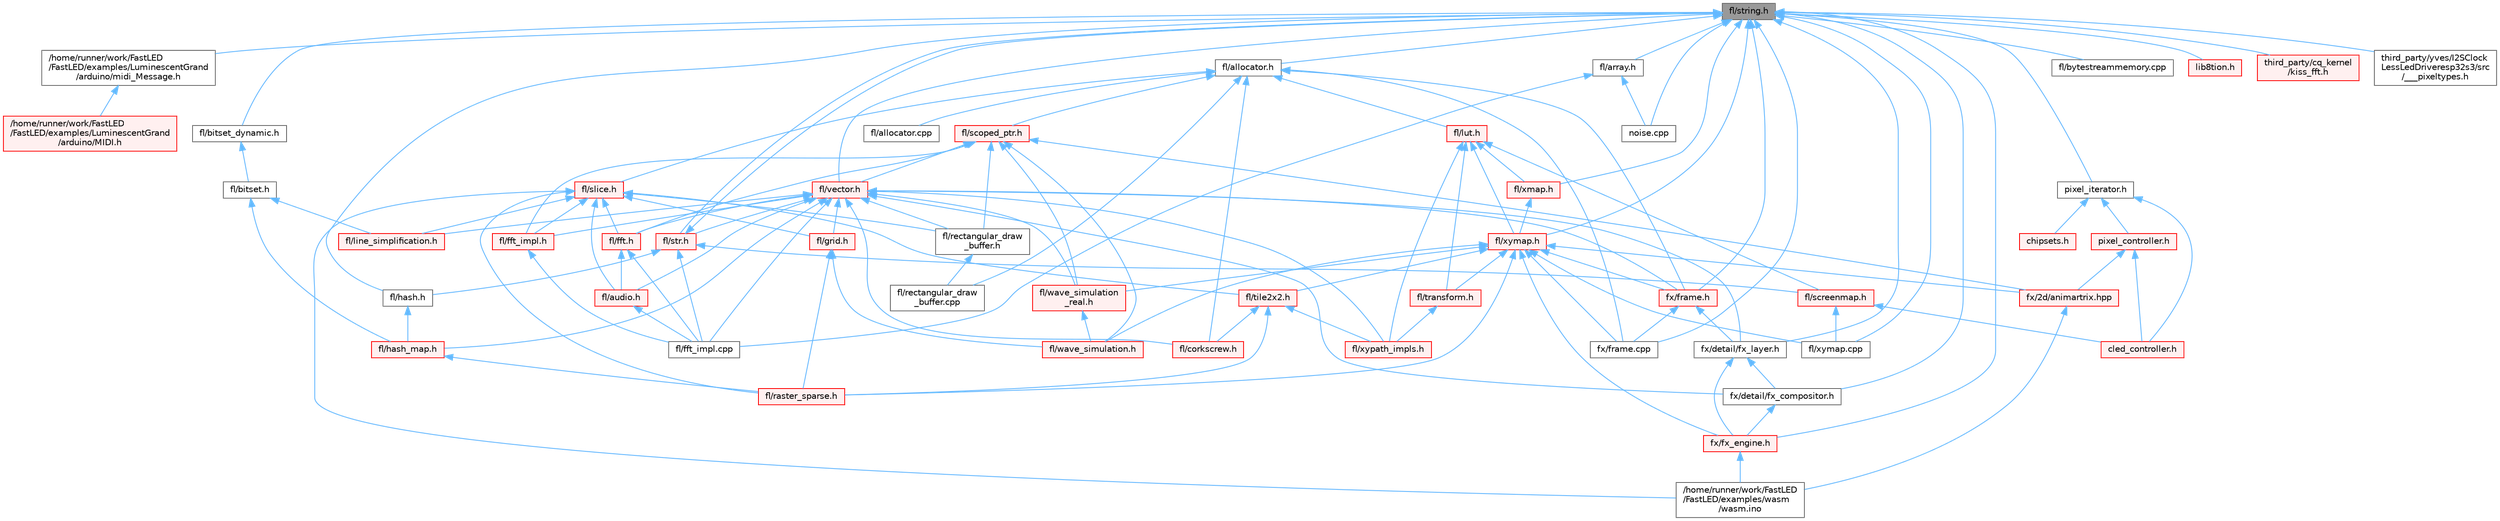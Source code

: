digraph "fl/string.h"
{
 // INTERACTIVE_SVG=YES
 // LATEX_PDF_SIZE
  bgcolor="transparent";
  edge [fontname=Helvetica,fontsize=10,labelfontname=Helvetica,labelfontsize=10];
  node [fontname=Helvetica,fontsize=10,shape=box,height=0.2,width=0.4];
  Node1 [id="Node000001",label="fl/string.h",height=0.2,width=0.4,color="gray40", fillcolor="grey60", style="filled", fontcolor="black",tooltip=" "];
  Node1 -> Node2 [id="edge1_Node000001_Node000002",dir="back",color="steelblue1",style="solid",tooltip=" "];
  Node2 [id="Node000002",label="/home/runner/work/FastLED\l/FastLED/examples/LuminescentGrand\l/arduino/midi_Message.h",height=0.2,width=0.4,color="grey40", fillcolor="white", style="filled",URL="$d0/d7c/midi___message_8h.html",tooltip="MIDI Library for the Arduino - Message struct definition."];
  Node2 -> Node3 [id="edge2_Node000002_Node000003",dir="back",color="steelblue1",style="solid",tooltip=" "];
  Node3 [id="Node000003",label="/home/runner/work/FastLED\l/FastLED/examples/LuminescentGrand\l/arduino/MIDI.h",height=0.2,width=0.4,color="red", fillcolor="#FFF0F0", style="filled",URL="$d6/d27/_m_i_d_i_8h.html",tooltip="MIDI Library for the Arduino."];
  Node1 -> Node5 [id="edge3_Node000001_Node000005",dir="back",color="steelblue1",style="solid",tooltip=" "];
  Node5 [id="Node000005",label="fl/allocator.h",height=0.2,width=0.4,color="grey40", fillcolor="white", style="filled",URL="$da/da9/allocator_8h.html",tooltip=" "];
  Node5 -> Node6 [id="edge4_Node000005_Node000006",dir="back",color="steelblue1",style="solid",tooltip=" "];
  Node6 [id="Node000006",label="fl/allocator.cpp",height=0.2,width=0.4,color="grey40", fillcolor="white", style="filled",URL="$d6/d89/allocator_8cpp.html",tooltip=" "];
  Node5 -> Node7 [id="edge5_Node000005_Node000007",dir="back",color="steelblue1",style="solid",tooltip=" "];
  Node7 [id="Node000007",label="fl/corkscrew.h",height=0.2,width=0.4,color="red", fillcolor="#FFF0F0", style="filled",URL="$d1/dd4/src_2fl_2corkscrew_8h.html",tooltip="Corkscrew projection utilities."];
  Node5 -> Node11 [id="edge6_Node000005_Node000011",dir="back",color="steelblue1",style="solid",tooltip=" "];
  Node11 [id="Node000011",label="fl/lut.h",height=0.2,width=0.4,color="red", fillcolor="#FFF0F0", style="filled",URL="$db/d54/lut_8h.html",tooltip=" "];
  Node11 -> Node12 [id="edge7_Node000011_Node000012",dir="back",color="steelblue1",style="solid",tooltip=" "];
  Node12 [id="Node000012",label="fl/screenmap.h",height=0.2,width=0.4,color="red", fillcolor="#FFF0F0", style="filled",URL="$d7/d97/screenmap_8h.html",tooltip=" "];
  Node12 -> Node25 [id="edge8_Node000012_Node000025",dir="back",color="steelblue1",style="solid",tooltip=" "];
  Node25 [id="Node000025",label="cled_controller.h",height=0.2,width=0.4,color="red", fillcolor="#FFF0F0", style="filled",URL="$db/d6d/cled__controller_8h.html",tooltip="base definitions used by led controllers for writing out led data"];
  Node12 -> Node165 [id="edge9_Node000012_Node000165",dir="back",color="steelblue1",style="solid",tooltip=" "];
  Node165 [id="Node000165",label="fl/xymap.cpp",height=0.2,width=0.4,color="grey40", fillcolor="white", style="filled",URL="$d7/d09/xymap_8cpp.html",tooltip=" "];
  Node11 -> Node167 [id="edge10_Node000011_Node000167",dir="back",color="steelblue1",style="solid",tooltip=" "];
  Node167 [id="Node000167",label="fl/transform.h",height=0.2,width=0.4,color="red", fillcolor="#FFF0F0", style="filled",URL="$d2/d80/transform_8h.html",tooltip=" "];
  Node167 -> Node175 [id="edge11_Node000167_Node000175",dir="back",color="steelblue1",style="solid",tooltip=" "];
  Node175 [id="Node000175",label="fl/xypath_impls.h",height=0.2,width=0.4,color="red", fillcolor="#FFF0F0", style="filled",URL="$d8/d5f/xypath__impls_8h.html",tooltip=" "];
  Node11 -> Node178 [id="edge12_Node000011_Node000178",dir="back",color="steelblue1",style="solid",tooltip=" "];
  Node178 [id="Node000178",label="fl/xmap.h",height=0.2,width=0.4,color="red", fillcolor="#FFF0F0", style="filled",URL="$dd/dcc/xmap_8h.html",tooltip=" "];
  Node178 -> Node180 [id="edge13_Node000178_Node000180",dir="back",color="steelblue1",style="solid",tooltip=" "];
  Node180 [id="Node000180",label="fl/xymap.h",height=0.2,width=0.4,color="red", fillcolor="#FFF0F0", style="filled",URL="$da/d61/xymap_8h.html",tooltip=" "];
  Node180 -> Node194 [id="edge14_Node000180_Node000194",dir="back",color="steelblue1",style="solid",tooltip=" "];
  Node194 [id="Node000194",label="fl/raster_sparse.h",height=0.2,width=0.4,color="red", fillcolor="#FFF0F0", style="filled",URL="$d4/df9/raster__sparse_8h.html",tooltip=" "];
  Node180 -> Node197 [id="edge15_Node000180_Node000197",dir="back",color="steelblue1",style="solid",tooltip=" "];
  Node197 [id="Node000197",label="fl/tile2x2.h",height=0.2,width=0.4,color="red", fillcolor="#FFF0F0", style="filled",URL="$d2/db4/tile2x2_8h.html",tooltip=" "];
  Node197 -> Node7 [id="edge16_Node000197_Node000007",dir="back",color="steelblue1",style="solid",tooltip=" "];
  Node197 -> Node194 [id="edge17_Node000197_Node000194",dir="back",color="steelblue1",style="solid",tooltip=" "];
  Node197 -> Node175 [id="edge18_Node000197_Node000175",dir="back",color="steelblue1",style="solid",tooltip=" "];
  Node180 -> Node167 [id="edge19_Node000180_Node000167",dir="back",color="steelblue1",style="solid",tooltip=" "];
  Node180 -> Node204 [id="edge20_Node000180_Node000204",dir="back",color="steelblue1",style="solid",tooltip=" "];
  Node204 [id="Node000204",label="fl/wave_simulation.h",height=0.2,width=0.4,color="red", fillcolor="#FFF0F0", style="filled",URL="$dc/d36/wave__simulation_8h.html",tooltip=" "];
  Node180 -> Node206 [id="edge21_Node000180_Node000206",dir="back",color="steelblue1",style="solid",tooltip=" "];
  Node206 [id="Node000206",label="fl/wave_simulation\l_real.h",height=0.2,width=0.4,color="red", fillcolor="#FFF0F0", style="filled",URL="$dd/d8e/wave__simulation__real_8h.html",tooltip=" "];
  Node206 -> Node204 [id="edge22_Node000206_Node000204",dir="back",color="steelblue1",style="solid",tooltip=" "];
  Node180 -> Node165 [id="edge23_Node000180_Node000165",dir="back",color="steelblue1",style="solid",tooltip=" "];
  Node180 -> Node141 [id="edge24_Node000180_Node000141",dir="back",color="steelblue1",style="solid",tooltip=" "];
  Node141 [id="Node000141",label="fx/2d/animartrix.hpp",height=0.2,width=0.4,color="red", fillcolor="#FFF0F0", style="filled",URL="$d3/dc3/animartrix_8hpp.html",tooltip=" "];
  Node141 -> Node98 [id="edge25_Node000141_Node000098",dir="back",color="steelblue1",style="solid",tooltip=" "];
  Node98 [id="Node000098",label="/home/runner/work/FastLED\l/FastLED/examples/wasm\l/wasm.ino",height=0.2,width=0.4,color="grey40", fillcolor="white", style="filled",URL="$d7/dd3/wasm_8ino.html",tooltip="Demonstrates an advanced ino file with multiple effects and UI elements."];
  Node180 -> Node209 [id="edge26_Node000180_Node000209",dir="back",color="steelblue1",style="solid",tooltip=" "];
  Node209 [id="Node000209",label="fx/frame.cpp",height=0.2,width=0.4,color="grey40", fillcolor="white", style="filled",URL="$da/d14/frame_8cpp.html",tooltip=" "];
  Node180 -> Node210 [id="edge27_Node000180_Node000210",dir="back",color="steelblue1",style="solid",tooltip=" "];
  Node210 [id="Node000210",label="fx/frame.h",height=0.2,width=0.4,color="red", fillcolor="#FFF0F0", style="filled",URL="$df/d7d/frame_8h.html",tooltip=" "];
  Node210 -> Node211 [id="edge28_Node000210_Node000211",dir="back",color="steelblue1",style="solid",tooltip=" "];
  Node211 [id="Node000211",label="fx/detail/fx_layer.h",height=0.2,width=0.4,color="grey40", fillcolor="white", style="filled",URL="$d7/d2f/fx__layer_8h.html",tooltip=" "];
  Node211 -> Node212 [id="edge29_Node000211_Node000212",dir="back",color="steelblue1",style="solid",tooltip=" "];
  Node212 [id="Node000212",label="fx/detail/fx_compositor.h",height=0.2,width=0.4,color="grey40", fillcolor="white", style="filled",URL="$d5/d6b/fx__compositor_8h.html",tooltip=" "];
  Node212 -> Node158 [id="edge30_Node000212_Node000158",dir="back",color="steelblue1",style="solid",tooltip=" "];
  Node158 [id="Node000158",label="fx/fx_engine.h",height=0.2,width=0.4,color="red", fillcolor="#FFF0F0", style="filled",URL="$d9/d3c/fx__engine_8h.html",tooltip=" "];
  Node158 -> Node98 [id="edge31_Node000158_Node000098",dir="back",color="steelblue1",style="solid",tooltip=" "];
  Node211 -> Node158 [id="edge32_Node000211_Node000158",dir="back",color="steelblue1",style="solid",tooltip=" "];
  Node210 -> Node209 [id="edge33_Node000210_Node000209",dir="back",color="steelblue1",style="solid",tooltip=" "];
  Node180 -> Node158 [id="edge34_Node000180_Node000158",dir="back",color="steelblue1",style="solid",tooltip=" "];
  Node11 -> Node180 [id="edge35_Node000011_Node000180",dir="back",color="steelblue1",style="solid",tooltip=" "];
  Node11 -> Node175 [id="edge36_Node000011_Node000175",dir="back",color="steelblue1",style="solid",tooltip=" "];
  Node5 -> Node224 [id="edge37_Node000005_Node000224",dir="back",color="steelblue1",style="solid",tooltip=" "];
  Node224 [id="Node000224",label="fl/rectangular_draw\l_buffer.cpp",height=0.2,width=0.4,color="grey40", fillcolor="white", style="filled",URL="$d3/d8d/rectangular__draw__buffer_8cpp.html",tooltip=" "];
  Node5 -> Node225 [id="edge38_Node000005_Node000225",dir="back",color="steelblue1",style="solid",tooltip=" "];
  Node225 [id="Node000225",label="fl/scoped_ptr.h",height=0.2,width=0.4,color="red", fillcolor="#FFF0F0", style="filled",URL="$d0/d44/scoped__ptr_8h.html",tooltip=" "];
  Node225 -> Node226 [id="edge39_Node000225_Node000226",dir="back",color="steelblue1",style="solid",tooltip=" "];
  Node226 [id="Node000226",label="fl/fft.h",height=0.2,width=0.4,color="red", fillcolor="#FFF0F0", style="filled",URL="$d7/d76/fft_8h.html",tooltip=" "];
  Node226 -> Node227 [id="edge40_Node000226_Node000227",dir="back",color="steelblue1",style="solid",tooltip=" "];
  Node227 [id="Node000227",label="fl/audio.h",height=0.2,width=0.4,color="red", fillcolor="#FFF0F0", style="filled",URL="$da/d09/audio_8h.html",tooltip=" "];
  Node227 -> Node115 [id="edge41_Node000227_Node000115",dir="back",color="steelblue1",style="solid",tooltip=" "];
  Node115 [id="Node000115",label="fl/fft_impl.cpp",height=0.2,width=0.4,color="grey40", fillcolor="white", style="filled",URL="$d1/dff/fft__impl_8cpp.html",tooltip=" "];
  Node226 -> Node115 [id="edge42_Node000226_Node000115",dir="back",color="steelblue1",style="solid",tooltip=" "];
  Node225 -> Node231 [id="edge43_Node000225_Node000231",dir="back",color="steelblue1",style="solid",tooltip=" "];
  Node231 [id="Node000231",label="fl/fft_impl.h",height=0.2,width=0.4,color="red", fillcolor="#FFF0F0", style="filled",URL="$df/d73/fft__impl_8h.html",tooltip=" "];
  Node231 -> Node115 [id="edge44_Node000231_Node000115",dir="back",color="steelblue1",style="solid",tooltip=" "];
  Node225 -> Node249 [id="edge45_Node000225_Node000249",dir="back",color="steelblue1",style="solid",tooltip=" "];
  Node249 [id="Node000249",label="fl/rectangular_draw\l_buffer.h",height=0.2,width=0.4,color="grey40", fillcolor="white", style="filled",URL="$d9/df3/rectangular__draw__buffer_8h.html",tooltip=" "];
  Node249 -> Node224 [id="edge46_Node000249_Node000224",dir="back",color="steelblue1",style="solid",tooltip=" "];
  Node225 -> Node241 [id="edge47_Node000225_Node000241",dir="back",color="steelblue1",style="solid",tooltip=" "];
  Node241 [id="Node000241",label="fl/vector.h",height=0.2,width=0.4,color="red", fillcolor="#FFF0F0", style="filled",URL="$d6/d68/vector_8h.html",tooltip=" "];
  Node241 -> Node227 [id="edge48_Node000241_Node000227",dir="back",color="steelblue1",style="solid",tooltip=" "];
  Node241 -> Node7 [id="edge49_Node000241_Node000007",dir="back",color="steelblue1",style="solid",tooltip=" "];
  Node241 -> Node226 [id="edge50_Node000241_Node000226",dir="back",color="steelblue1",style="solid",tooltip=" "];
  Node241 -> Node115 [id="edge51_Node000241_Node000115",dir="back",color="steelblue1",style="solid",tooltip=" "];
  Node241 -> Node231 [id="edge52_Node000241_Node000231",dir="back",color="steelblue1",style="solid",tooltip=" "];
  Node241 -> Node242 [id="edge53_Node000241_Node000242",dir="back",color="steelblue1",style="solid",tooltip=" "];
  Node242 [id="Node000242",label="fl/grid.h",height=0.2,width=0.4,color="red", fillcolor="#FFF0F0", style="filled",URL="$da/d15/grid_8h.html",tooltip=" "];
  Node242 -> Node194 [id="edge54_Node000242_Node000194",dir="back",color="steelblue1",style="solid",tooltip=" "];
  Node242 -> Node204 [id="edge55_Node000242_Node000204",dir="back",color="steelblue1",style="solid",tooltip=" "];
  Node241 -> Node243 [id="edge56_Node000241_Node000243",dir="back",color="steelblue1",style="solid",tooltip=" "];
  Node243 [id="Node000243",label="fl/hash_map.h",height=0.2,width=0.4,color="red", fillcolor="#FFF0F0", style="filled",URL="$d6/d13/hash__map_8h.html",tooltip=" "];
  Node243 -> Node194 [id="edge57_Node000243_Node000194",dir="back",color="steelblue1",style="solid",tooltip=" "];
  Node241 -> Node246 [id="edge58_Node000241_Node000246",dir="back",color="steelblue1",style="solid",tooltip=" "];
  Node246 [id="Node000246",label="fl/line_simplification.h",height=0.2,width=0.4,color="red", fillcolor="#FFF0F0", style="filled",URL="$d8/da7/line__simplification_8h.html",tooltip=" "];
  Node241 -> Node249 [id="edge59_Node000241_Node000249",dir="back",color="steelblue1",style="solid",tooltip=" "];
  Node241 -> Node251 [id="edge60_Node000241_Node000251",dir="back",color="steelblue1",style="solid",tooltip=" "];
  Node251 [id="Node000251",label="fl/str.h",height=0.2,width=0.4,color="red", fillcolor="#FFF0F0", style="filled",URL="$d1/d93/str_8h.html",tooltip=" "];
  Node251 -> Node115 [id="edge61_Node000251_Node000115",dir="back",color="steelblue1",style="solid",tooltip=" "];
  Node251 -> Node252 [id="edge62_Node000251_Node000252",dir="back",color="steelblue1",style="solid",tooltip=" "];
  Node252 [id="Node000252",label="fl/hash.h",height=0.2,width=0.4,color="grey40", fillcolor="white", style="filled",URL="$db/dfb/hash_8h.html",tooltip=" "];
  Node252 -> Node243 [id="edge63_Node000252_Node000243",dir="back",color="steelblue1",style="solid",tooltip=" "];
  Node251 -> Node12 [id="edge64_Node000251_Node000012",dir="back",color="steelblue1",style="solid",tooltip=" "];
  Node251 -> Node1 [id="edge65_Node000251_Node000001",dir="back",color="steelblue1",style="solid",tooltip=" "];
  Node241 -> Node206 [id="edge66_Node000241_Node000206",dir="back",color="steelblue1",style="solid",tooltip=" "];
  Node241 -> Node175 [id="edge67_Node000241_Node000175",dir="back",color="steelblue1",style="solid",tooltip=" "];
  Node241 -> Node212 [id="edge68_Node000241_Node000212",dir="back",color="steelblue1",style="solid",tooltip=" "];
  Node241 -> Node211 [id="edge69_Node000241_Node000211",dir="back",color="steelblue1",style="solid",tooltip=" "];
  Node241 -> Node210 [id="edge70_Node000241_Node000210",dir="back",color="steelblue1",style="solid",tooltip=" "];
  Node225 -> Node204 [id="edge71_Node000225_Node000204",dir="back",color="steelblue1",style="solid",tooltip=" "];
  Node225 -> Node206 [id="edge72_Node000225_Node000206",dir="back",color="steelblue1",style="solid",tooltip=" "];
  Node225 -> Node141 [id="edge73_Node000225_Node000141",dir="back",color="steelblue1",style="solid",tooltip=" "];
  Node5 -> Node268 [id="edge74_Node000005_Node000268",dir="back",color="steelblue1",style="solid",tooltip=" "];
  Node268 [id="Node000268",label="fl/slice.h",height=0.2,width=0.4,color="red", fillcolor="#FFF0F0", style="filled",URL="$d0/d48/slice_8h.html",tooltip=" "];
  Node268 -> Node98 [id="edge75_Node000268_Node000098",dir="back",color="steelblue1",style="solid",tooltip=" "];
  Node268 -> Node227 [id="edge76_Node000268_Node000227",dir="back",color="steelblue1",style="solid",tooltip=" "];
  Node268 -> Node226 [id="edge77_Node000268_Node000226",dir="back",color="steelblue1",style="solid",tooltip=" "];
  Node268 -> Node231 [id="edge78_Node000268_Node000231",dir="back",color="steelblue1",style="solid",tooltip=" "];
  Node268 -> Node242 [id="edge79_Node000268_Node000242",dir="back",color="steelblue1",style="solid",tooltip=" "];
  Node268 -> Node246 [id="edge80_Node000268_Node000246",dir="back",color="steelblue1",style="solid",tooltip=" "];
  Node268 -> Node194 [id="edge81_Node000268_Node000194",dir="back",color="steelblue1",style="solid",tooltip=" "];
  Node268 -> Node249 [id="edge82_Node000268_Node000249",dir="back",color="steelblue1",style="solid",tooltip=" "];
  Node268 -> Node197 [id="edge83_Node000268_Node000197",dir="back",color="steelblue1",style="solid",tooltip=" "];
  Node5 -> Node209 [id="edge84_Node000005_Node000209",dir="back",color="steelblue1",style="solid",tooltip=" "];
  Node5 -> Node210 [id="edge85_Node000005_Node000210",dir="back",color="steelblue1",style="solid",tooltip=" "];
  Node1 -> Node269 [id="edge86_Node000001_Node000269",dir="back",color="steelblue1",style="solid",tooltip=" "];
  Node269 [id="Node000269",label="fl/array.h",height=0.2,width=0.4,color="grey40", fillcolor="white", style="filled",URL="$db/d63/array_8h.html",tooltip=" "];
  Node269 -> Node115 [id="edge87_Node000269_Node000115",dir="back",color="steelblue1",style="solid",tooltip=" "];
  Node269 -> Node139 [id="edge88_Node000269_Node000139",dir="back",color="steelblue1",style="solid",tooltip=" "];
  Node139 [id="Node000139",label="noise.cpp",height=0.2,width=0.4,color="grey40", fillcolor="white", style="filled",URL="$d6/de8/noise_8cpp.html",tooltip="Functions to generate and fill arrays with noise."];
  Node1 -> Node270 [id="edge89_Node000001_Node000270",dir="back",color="steelblue1",style="solid",tooltip=" "];
  Node270 [id="Node000270",label="fl/bitset_dynamic.h",height=0.2,width=0.4,color="grey40", fillcolor="white", style="filled",URL="$de/d7a/bitset__dynamic_8h.html",tooltip=" "];
  Node270 -> Node271 [id="edge90_Node000270_Node000271",dir="back",color="steelblue1",style="solid",tooltip=" "];
  Node271 [id="Node000271",label="fl/bitset.h",height=0.2,width=0.4,color="grey40", fillcolor="white", style="filled",URL="$d1/d69/bitset_8h.html",tooltip=" "];
  Node271 -> Node243 [id="edge91_Node000271_Node000243",dir="back",color="steelblue1",style="solid",tooltip=" "];
  Node271 -> Node246 [id="edge92_Node000271_Node000246",dir="back",color="steelblue1",style="solid",tooltip=" "];
  Node1 -> Node235 [id="edge93_Node000001_Node000235",dir="back",color="steelblue1",style="solid",tooltip=" "];
  Node235 [id="Node000235",label="fl/bytestreammemory.cpp",height=0.2,width=0.4,color="grey40", fillcolor="white", style="filled",URL="$de/d95/bytestreammemory_8cpp.html",tooltip=" "];
  Node1 -> Node252 [id="edge94_Node000001_Node000252",dir="back",color="steelblue1",style="solid",tooltip=" "];
  Node1 -> Node251 [id="edge95_Node000001_Node000251",dir="back",color="steelblue1",style="solid",tooltip=" "];
  Node1 -> Node241 [id="edge96_Node000001_Node000241",dir="back",color="steelblue1",style="solid",tooltip=" "];
  Node1 -> Node178 [id="edge97_Node000001_Node000178",dir="back",color="steelblue1",style="solid",tooltip=" "];
  Node1 -> Node165 [id="edge98_Node000001_Node000165",dir="back",color="steelblue1",style="solid",tooltip=" "];
  Node1 -> Node180 [id="edge99_Node000001_Node000180",dir="back",color="steelblue1",style="solid",tooltip=" "];
  Node1 -> Node212 [id="edge100_Node000001_Node000212",dir="back",color="steelblue1",style="solid",tooltip=" "];
  Node1 -> Node211 [id="edge101_Node000001_Node000211",dir="back",color="steelblue1",style="solid",tooltip=" "];
  Node1 -> Node209 [id="edge102_Node000001_Node000209",dir="back",color="steelblue1",style="solid",tooltip=" "];
  Node1 -> Node210 [id="edge103_Node000001_Node000210",dir="back",color="steelblue1",style="solid",tooltip=" "];
  Node1 -> Node158 [id="edge104_Node000001_Node000158",dir="back",color="steelblue1",style="solid",tooltip=" "];
  Node1 -> Node133 [id="edge105_Node000001_Node000133",dir="back",color="steelblue1",style="solid",tooltip=" "];
  Node133 [id="Node000133",label="lib8tion.h",height=0.2,width=0.4,color="red", fillcolor="#FFF0F0", style="filled",URL="$df/da5/lib8tion_8h.html",tooltip="Fast, efficient 8-bit math functions specifically designed for high-performance LED programming."];
  Node1 -> Node139 [id="edge106_Node000001_Node000139",dir="back",color="steelblue1",style="solid",tooltip=" "];
  Node1 -> Node272 [id="edge107_Node000001_Node000272",dir="back",color="steelblue1",style="solid",tooltip=" "];
  Node272 [id="Node000272",label="pixel_iterator.h",height=0.2,width=0.4,color="grey40", fillcolor="white", style="filled",URL="$d8/d6c/pixel__iterator_8h.html",tooltip="Non-templated low level pixel data writing class."];
  Node272 -> Node136 [id="edge108_Node000272_Node000136",dir="back",color="steelblue1",style="solid",tooltip=" "];
  Node136 [id="Node000136",label="chipsets.h",height=0.2,width=0.4,color="red", fillcolor="#FFF0F0", style="filled",URL="$db/d66/chipsets_8h.html",tooltip="Contains the bulk of the definitions for the various LED chipsets supported."];
  Node272 -> Node25 [id="edge109_Node000272_Node000025",dir="back",color="steelblue1",style="solid",tooltip=" "];
  Node272 -> Node140 [id="edge110_Node000272_Node000140",dir="back",color="steelblue1",style="solid",tooltip=" "];
  Node140 [id="Node000140",label="pixel_controller.h",height=0.2,width=0.4,color="red", fillcolor="#FFF0F0", style="filled",URL="$d5/d4d/pixel__controller_8h.html",tooltip="Low level pixel data writing class."];
  Node140 -> Node25 [id="edge111_Node000140_Node000025",dir="back",color="steelblue1",style="solid",tooltip=" "];
  Node140 -> Node141 [id="edge112_Node000140_Node000141",dir="back",color="steelblue1",style="solid",tooltip=" "];
  Node1 -> Node273 [id="edge113_Node000001_Node000273",dir="back",color="steelblue1",style="solid",tooltip=" "];
  Node273 [id="Node000273",label="third_party/cq_kernel\l/kiss_fft.h",height=0.2,width=0.4,color="red", fillcolor="#FFF0F0", style="filled",URL="$d0/dc9/kiss__fft_8h.html",tooltip=" "];
  Node1 -> Node280 [id="edge114_Node000001_Node000280",dir="back",color="steelblue1",style="solid",tooltip=" "];
  Node280 [id="Node000280",label="third_party/yves/I2SClock\lLessLedDriveresp32s3/src\l/___pixeltypes.h",height=0.2,width=0.4,color="grey40", fillcolor="white", style="filled",URL="$d1/d74/______pixeltypes_8h.html",tooltip=" "];
}
